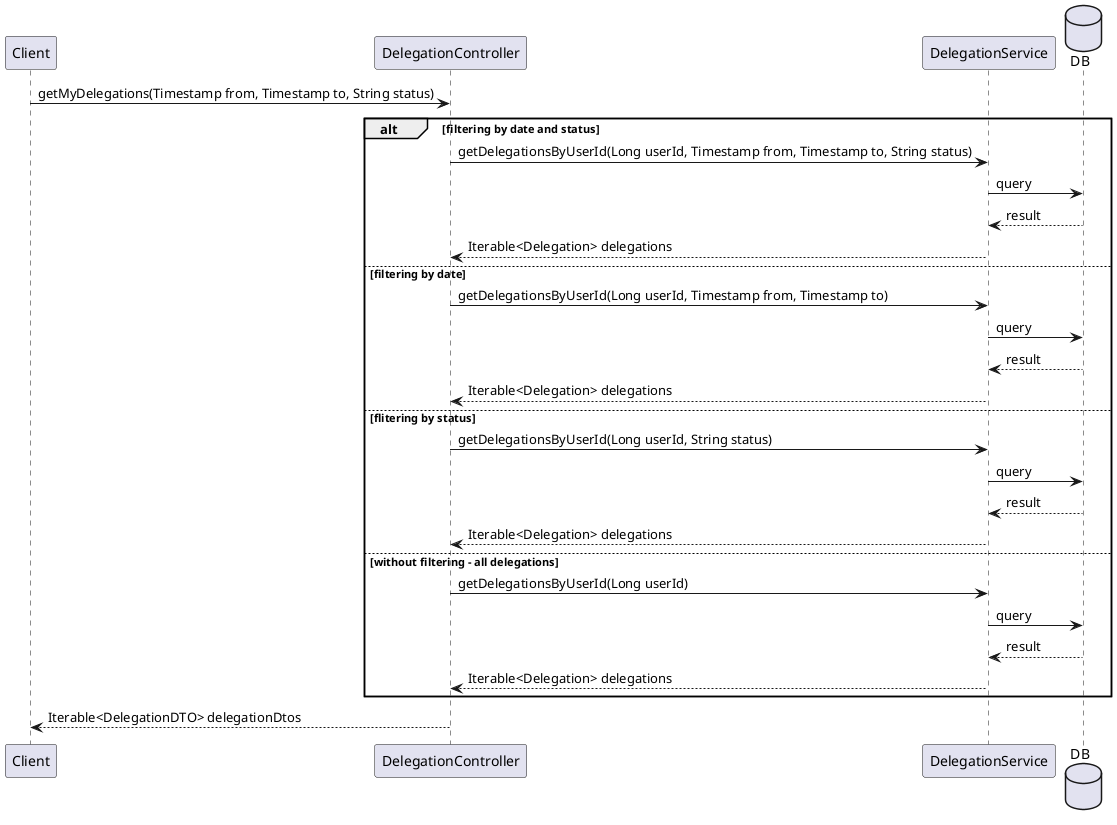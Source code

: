 @startuml
"Client"->"DelegationController":getMyDelegations(Timestamp from, Timestamp to, String status)
alt filtering by date and status
    "DelegationController"->DelegationService:getDelegationsByUserId(Long userId, Timestamp from, Timestamp to, String status)
    database DB
    DelegationService->DB:query
    DB-->DelegationService:result
    DelegationService-->"DelegationController":Iterable<Delegation> delegations
else filtering by date
    "DelegationController"->DelegationService:getDelegationsByUserId(Long userId, Timestamp from, Timestamp to)
    DelegationService->DB:query
    DB-->DelegationService:result
    DelegationService-->"DelegationController":Iterable<Delegation> delegations
else flitering by status
    "DelegationController"->DelegationService:getDelegationsByUserId(Long userId, String status)
    DelegationService->DB:query
    DB-->DelegationService:result
    DelegationService-->"DelegationController":Iterable<Delegation> delegations
else without filtering - all delegations
    "DelegationController"->DelegationService:getDelegationsByUserId(Long userId)
    DelegationService->DB:query
    DB-->DelegationService:result
    DelegationService-->"DelegationController":Iterable<Delegation> delegations
end
"DelegationController"-->Client:Iterable<DelegationDTO> delegationDtos
@enduml